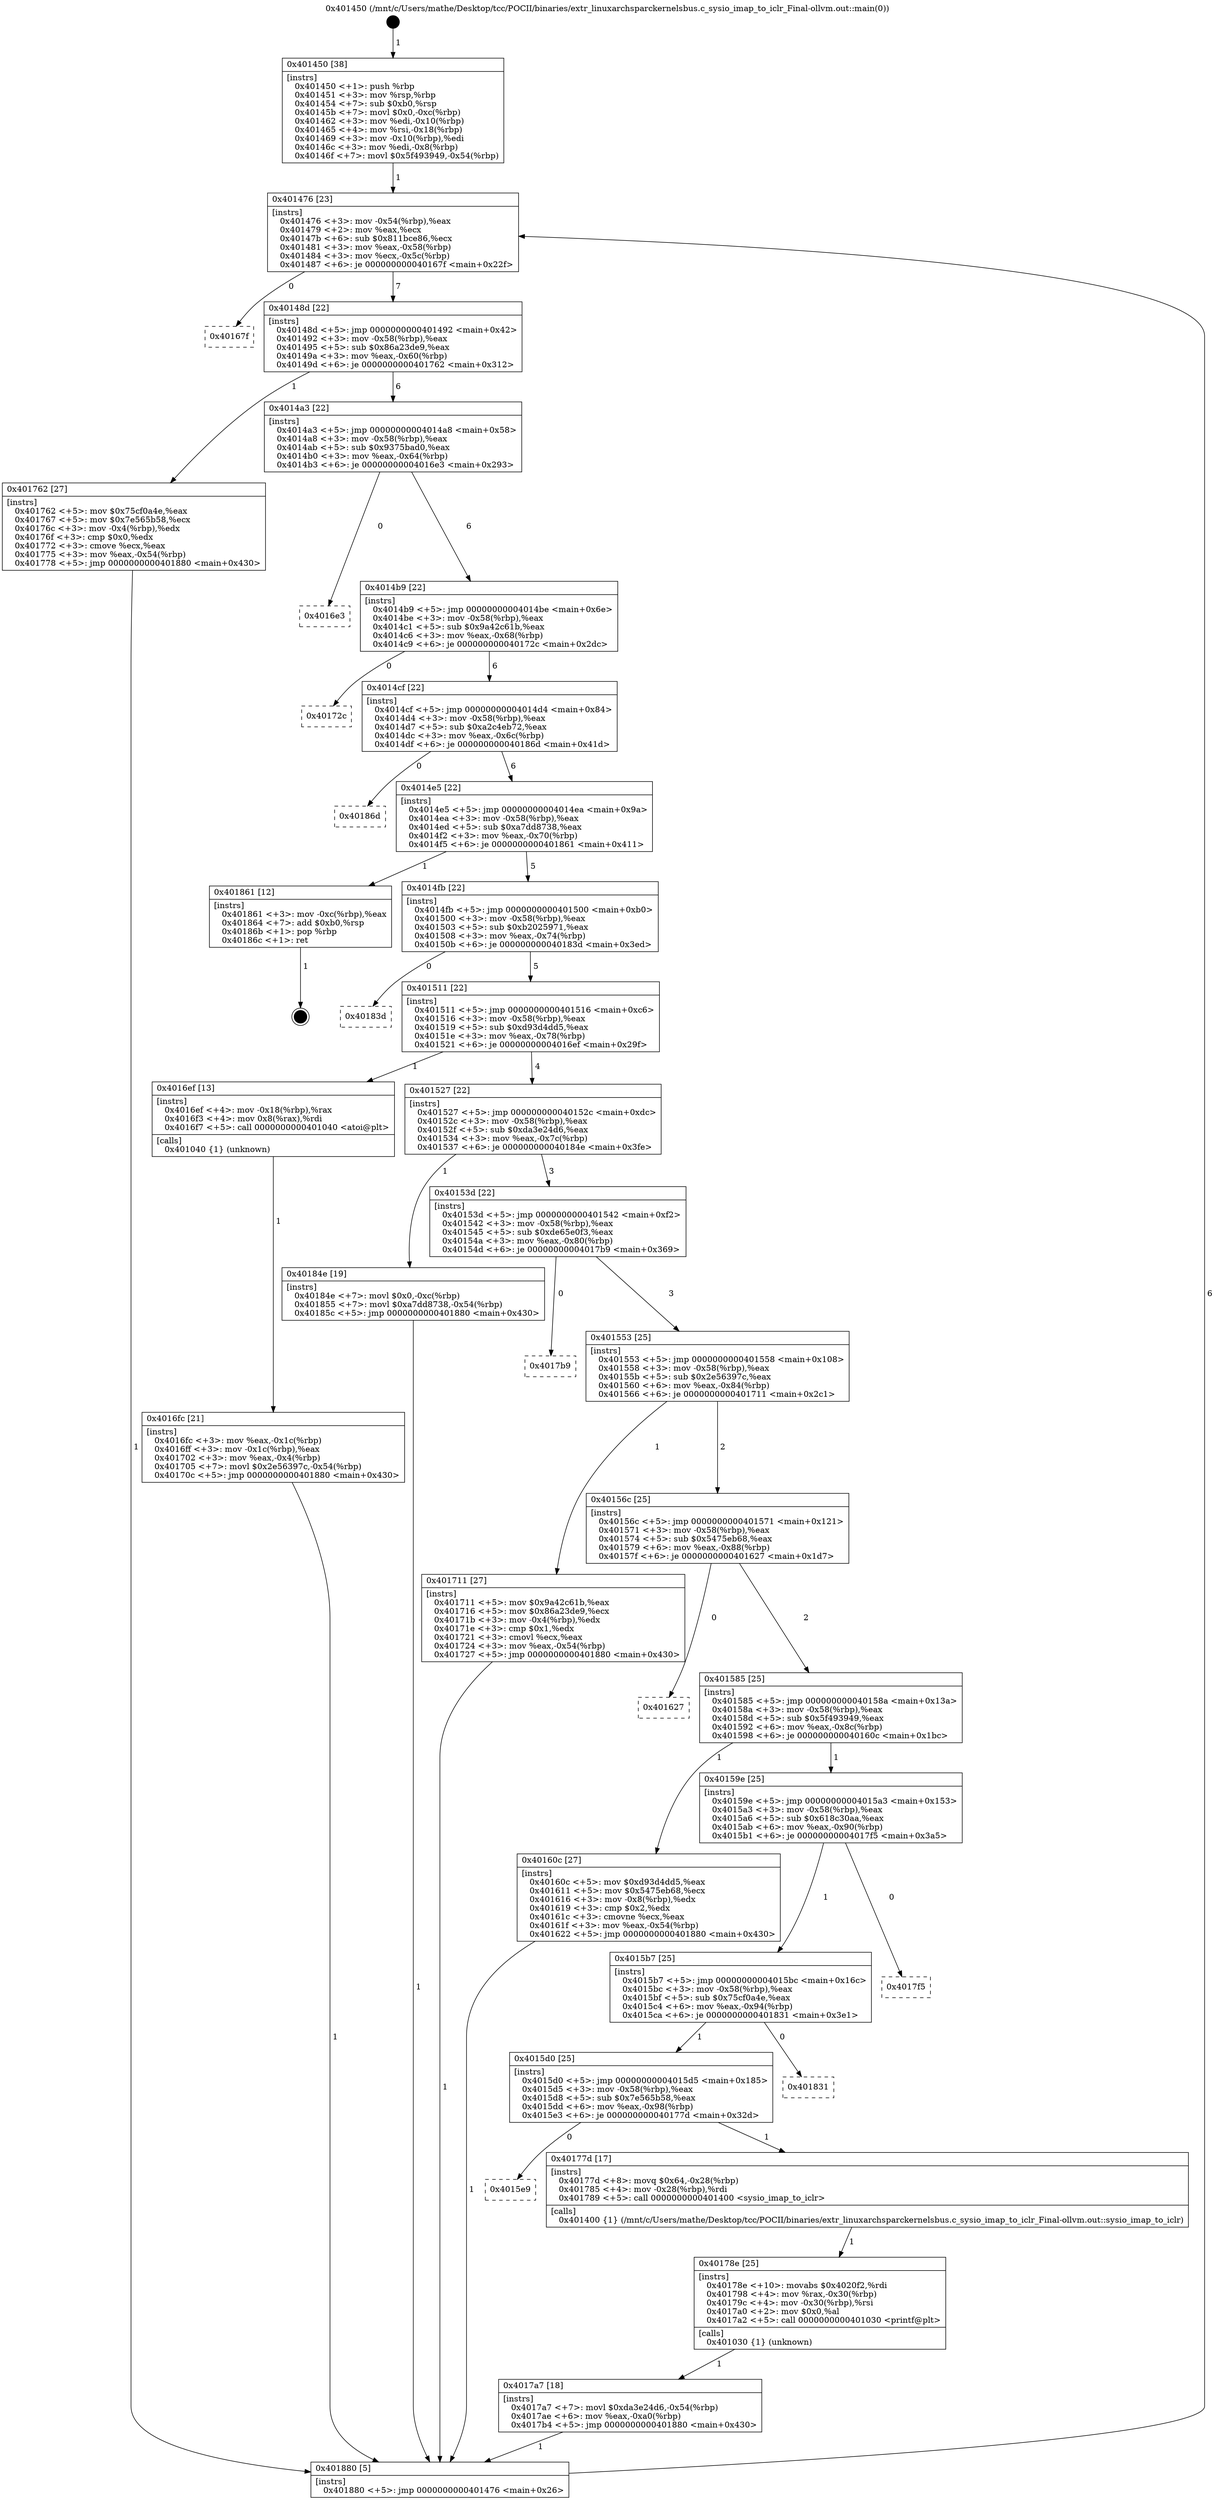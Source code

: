 digraph "0x401450" {
  label = "0x401450 (/mnt/c/Users/mathe/Desktop/tcc/POCII/binaries/extr_linuxarchsparckernelsbus.c_sysio_imap_to_iclr_Final-ollvm.out::main(0))"
  labelloc = "t"
  node[shape=record]

  Entry [label="",width=0.3,height=0.3,shape=circle,fillcolor=black,style=filled]
  "0x401476" [label="{
     0x401476 [23]\l
     | [instrs]\l
     &nbsp;&nbsp;0x401476 \<+3\>: mov -0x54(%rbp),%eax\l
     &nbsp;&nbsp;0x401479 \<+2\>: mov %eax,%ecx\l
     &nbsp;&nbsp;0x40147b \<+6\>: sub $0x811bce86,%ecx\l
     &nbsp;&nbsp;0x401481 \<+3\>: mov %eax,-0x58(%rbp)\l
     &nbsp;&nbsp;0x401484 \<+3\>: mov %ecx,-0x5c(%rbp)\l
     &nbsp;&nbsp;0x401487 \<+6\>: je 000000000040167f \<main+0x22f\>\l
  }"]
  "0x40167f" [label="{
     0x40167f\l
  }", style=dashed]
  "0x40148d" [label="{
     0x40148d [22]\l
     | [instrs]\l
     &nbsp;&nbsp;0x40148d \<+5\>: jmp 0000000000401492 \<main+0x42\>\l
     &nbsp;&nbsp;0x401492 \<+3\>: mov -0x58(%rbp),%eax\l
     &nbsp;&nbsp;0x401495 \<+5\>: sub $0x86a23de9,%eax\l
     &nbsp;&nbsp;0x40149a \<+3\>: mov %eax,-0x60(%rbp)\l
     &nbsp;&nbsp;0x40149d \<+6\>: je 0000000000401762 \<main+0x312\>\l
  }"]
  Exit [label="",width=0.3,height=0.3,shape=circle,fillcolor=black,style=filled,peripheries=2]
  "0x401762" [label="{
     0x401762 [27]\l
     | [instrs]\l
     &nbsp;&nbsp;0x401762 \<+5\>: mov $0x75cf0a4e,%eax\l
     &nbsp;&nbsp;0x401767 \<+5\>: mov $0x7e565b58,%ecx\l
     &nbsp;&nbsp;0x40176c \<+3\>: mov -0x4(%rbp),%edx\l
     &nbsp;&nbsp;0x40176f \<+3\>: cmp $0x0,%edx\l
     &nbsp;&nbsp;0x401772 \<+3\>: cmove %ecx,%eax\l
     &nbsp;&nbsp;0x401775 \<+3\>: mov %eax,-0x54(%rbp)\l
     &nbsp;&nbsp;0x401778 \<+5\>: jmp 0000000000401880 \<main+0x430\>\l
  }"]
  "0x4014a3" [label="{
     0x4014a3 [22]\l
     | [instrs]\l
     &nbsp;&nbsp;0x4014a3 \<+5\>: jmp 00000000004014a8 \<main+0x58\>\l
     &nbsp;&nbsp;0x4014a8 \<+3\>: mov -0x58(%rbp),%eax\l
     &nbsp;&nbsp;0x4014ab \<+5\>: sub $0x9375bad0,%eax\l
     &nbsp;&nbsp;0x4014b0 \<+3\>: mov %eax,-0x64(%rbp)\l
     &nbsp;&nbsp;0x4014b3 \<+6\>: je 00000000004016e3 \<main+0x293\>\l
  }"]
  "0x4017a7" [label="{
     0x4017a7 [18]\l
     | [instrs]\l
     &nbsp;&nbsp;0x4017a7 \<+7\>: movl $0xda3e24d6,-0x54(%rbp)\l
     &nbsp;&nbsp;0x4017ae \<+6\>: mov %eax,-0xa0(%rbp)\l
     &nbsp;&nbsp;0x4017b4 \<+5\>: jmp 0000000000401880 \<main+0x430\>\l
  }"]
  "0x4016e3" [label="{
     0x4016e3\l
  }", style=dashed]
  "0x4014b9" [label="{
     0x4014b9 [22]\l
     | [instrs]\l
     &nbsp;&nbsp;0x4014b9 \<+5\>: jmp 00000000004014be \<main+0x6e\>\l
     &nbsp;&nbsp;0x4014be \<+3\>: mov -0x58(%rbp),%eax\l
     &nbsp;&nbsp;0x4014c1 \<+5\>: sub $0x9a42c61b,%eax\l
     &nbsp;&nbsp;0x4014c6 \<+3\>: mov %eax,-0x68(%rbp)\l
     &nbsp;&nbsp;0x4014c9 \<+6\>: je 000000000040172c \<main+0x2dc\>\l
  }"]
  "0x40178e" [label="{
     0x40178e [25]\l
     | [instrs]\l
     &nbsp;&nbsp;0x40178e \<+10\>: movabs $0x4020f2,%rdi\l
     &nbsp;&nbsp;0x401798 \<+4\>: mov %rax,-0x30(%rbp)\l
     &nbsp;&nbsp;0x40179c \<+4\>: mov -0x30(%rbp),%rsi\l
     &nbsp;&nbsp;0x4017a0 \<+2\>: mov $0x0,%al\l
     &nbsp;&nbsp;0x4017a2 \<+5\>: call 0000000000401030 \<printf@plt\>\l
     | [calls]\l
     &nbsp;&nbsp;0x401030 \{1\} (unknown)\l
  }"]
  "0x40172c" [label="{
     0x40172c\l
  }", style=dashed]
  "0x4014cf" [label="{
     0x4014cf [22]\l
     | [instrs]\l
     &nbsp;&nbsp;0x4014cf \<+5\>: jmp 00000000004014d4 \<main+0x84\>\l
     &nbsp;&nbsp;0x4014d4 \<+3\>: mov -0x58(%rbp),%eax\l
     &nbsp;&nbsp;0x4014d7 \<+5\>: sub $0xa2c4eb72,%eax\l
     &nbsp;&nbsp;0x4014dc \<+3\>: mov %eax,-0x6c(%rbp)\l
     &nbsp;&nbsp;0x4014df \<+6\>: je 000000000040186d \<main+0x41d\>\l
  }"]
  "0x4015e9" [label="{
     0x4015e9\l
  }", style=dashed]
  "0x40186d" [label="{
     0x40186d\l
  }", style=dashed]
  "0x4014e5" [label="{
     0x4014e5 [22]\l
     | [instrs]\l
     &nbsp;&nbsp;0x4014e5 \<+5\>: jmp 00000000004014ea \<main+0x9a\>\l
     &nbsp;&nbsp;0x4014ea \<+3\>: mov -0x58(%rbp),%eax\l
     &nbsp;&nbsp;0x4014ed \<+5\>: sub $0xa7dd8738,%eax\l
     &nbsp;&nbsp;0x4014f2 \<+3\>: mov %eax,-0x70(%rbp)\l
     &nbsp;&nbsp;0x4014f5 \<+6\>: je 0000000000401861 \<main+0x411\>\l
  }"]
  "0x40177d" [label="{
     0x40177d [17]\l
     | [instrs]\l
     &nbsp;&nbsp;0x40177d \<+8\>: movq $0x64,-0x28(%rbp)\l
     &nbsp;&nbsp;0x401785 \<+4\>: mov -0x28(%rbp),%rdi\l
     &nbsp;&nbsp;0x401789 \<+5\>: call 0000000000401400 \<sysio_imap_to_iclr\>\l
     | [calls]\l
     &nbsp;&nbsp;0x401400 \{1\} (/mnt/c/Users/mathe/Desktop/tcc/POCII/binaries/extr_linuxarchsparckernelsbus.c_sysio_imap_to_iclr_Final-ollvm.out::sysio_imap_to_iclr)\l
  }"]
  "0x401861" [label="{
     0x401861 [12]\l
     | [instrs]\l
     &nbsp;&nbsp;0x401861 \<+3\>: mov -0xc(%rbp),%eax\l
     &nbsp;&nbsp;0x401864 \<+7\>: add $0xb0,%rsp\l
     &nbsp;&nbsp;0x40186b \<+1\>: pop %rbp\l
     &nbsp;&nbsp;0x40186c \<+1\>: ret\l
  }"]
  "0x4014fb" [label="{
     0x4014fb [22]\l
     | [instrs]\l
     &nbsp;&nbsp;0x4014fb \<+5\>: jmp 0000000000401500 \<main+0xb0\>\l
     &nbsp;&nbsp;0x401500 \<+3\>: mov -0x58(%rbp),%eax\l
     &nbsp;&nbsp;0x401503 \<+5\>: sub $0xb2025971,%eax\l
     &nbsp;&nbsp;0x401508 \<+3\>: mov %eax,-0x74(%rbp)\l
     &nbsp;&nbsp;0x40150b \<+6\>: je 000000000040183d \<main+0x3ed\>\l
  }"]
  "0x4015d0" [label="{
     0x4015d0 [25]\l
     | [instrs]\l
     &nbsp;&nbsp;0x4015d0 \<+5\>: jmp 00000000004015d5 \<main+0x185\>\l
     &nbsp;&nbsp;0x4015d5 \<+3\>: mov -0x58(%rbp),%eax\l
     &nbsp;&nbsp;0x4015d8 \<+5\>: sub $0x7e565b58,%eax\l
     &nbsp;&nbsp;0x4015dd \<+6\>: mov %eax,-0x98(%rbp)\l
     &nbsp;&nbsp;0x4015e3 \<+6\>: je 000000000040177d \<main+0x32d\>\l
  }"]
  "0x40183d" [label="{
     0x40183d\l
  }", style=dashed]
  "0x401511" [label="{
     0x401511 [22]\l
     | [instrs]\l
     &nbsp;&nbsp;0x401511 \<+5\>: jmp 0000000000401516 \<main+0xc6\>\l
     &nbsp;&nbsp;0x401516 \<+3\>: mov -0x58(%rbp),%eax\l
     &nbsp;&nbsp;0x401519 \<+5\>: sub $0xd93d4dd5,%eax\l
     &nbsp;&nbsp;0x40151e \<+3\>: mov %eax,-0x78(%rbp)\l
     &nbsp;&nbsp;0x401521 \<+6\>: je 00000000004016ef \<main+0x29f\>\l
  }"]
  "0x401831" [label="{
     0x401831\l
  }", style=dashed]
  "0x4016ef" [label="{
     0x4016ef [13]\l
     | [instrs]\l
     &nbsp;&nbsp;0x4016ef \<+4\>: mov -0x18(%rbp),%rax\l
     &nbsp;&nbsp;0x4016f3 \<+4\>: mov 0x8(%rax),%rdi\l
     &nbsp;&nbsp;0x4016f7 \<+5\>: call 0000000000401040 \<atoi@plt\>\l
     | [calls]\l
     &nbsp;&nbsp;0x401040 \{1\} (unknown)\l
  }"]
  "0x401527" [label="{
     0x401527 [22]\l
     | [instrs]\l
     &nbsp;&nbsp;0x401527 \<+5\>: jmp 000000000040152c \<main+0xdc\>\l
     &nbsp;&nbsp;0x40152c \<+3\>: mov -0x58(%rbp),%eax\l
     &nbsp;&nbsp;0x40152f \<+5\>: sub $0xda3e24d6,%eax\l
     &nbsp;&nbsp;0x401534 \<+3\>: mov %eax,-0x7c(%rbp)\l
     &nbsp;&nbsp;0x401537 \<+6\>: je 000000000040184e \<main+0x3fe\>\l
  }"]
  "0x4015b7" [label="{
     0x4015b7 [25]\l
     | [instrs]\l
     &nbsp;&nbsp;0x4015b7 \<+5\>: jmp 00000000004015bc \<main+0x16c\>\l
     &nbsp;&nbsp;0x4015bc \<+3\>: mov -0x58(%rbp),%eax\l
     &nbsp;&nbsp;0x4015bf \<+5\>: sub $0x75cf0a4e,%eax\l
     &nbsp;&nbsp;0x4015c4 \<+6\>: mov %eax,-0x94(%rbp)\l
     &nbsp;&nbsp;0x4015ca \<+6\>: je 0000000000401831 \<main+0x3e1\>\l
  }"]
  "0x40184e" [label="{
     0x40184e [19]\l
     | [instrs]\l
     &nbsp;&nbsp;0x40184e \<+7\>: movl $0x0,-0xc(%rbp)\l
     &nbsp;&nbsp;0x401855 \<+7\>: movl $0xa7dd8738,-0x54(%rbp)\l
     &nbsp;&nbsp;0x40185c \<+5\>: jmp 0000000000401880 \<main+0x430\>\l
  }"]
  "0x40153d" [label="{
     0x40153d [22]\l
     | [instrs]\l
     &nbsp;&nbsp;0x40153d \<+5\>: jmp 0000000000401542 \<main+0xf2\>\l
     &nbsp;&nbsp;0x401542 \<+3\>: mov -0x58(%rbp),%eax\l
     &nbsp;&nbsp;0x401545 \<+5\>: sub $0xde65e0f3,%eax\l
     &nbsp;&nbsp;0x40154a \<+3\>: mov %eax,-0x80(%rbp)\l
     &nbsp;&nbsp;0x40154d \<+6\>: je 00000000004017b9 \<main+0x369\>\l
  }"]
  "0x4017f5" [label="{
     0x4017f5\l
  }", style=dashed]
  "0x4017b9" [label="{
     0x4017b9\l
  }", style=dashed]
  "0x401553" [label="{
     0x401553 [25]\l
     | [instrs]\l
     &nbsp;&nbsp;0x401553 \<+5\>: jmp 0000000000401558 \<main+0x108\>\l
     &nbsp;&nbsp;0x401558 \<+3\>: mov -0x58(%rbp),%eax\l
     &nbsp;&nbsp;0x40155b \<+5\>: sub $0x2e56397c,%eax\l
     &nbsp;&nbsp;0x401560 \<+6\>: mov %eax,-0x84(%rbp)\l
     &nbsp;&nbsp;0x401566 \<+6\>: je 0000000000401711 \<main+0x2c1\>\l
  }"]
  "0x4016fc" [label="{
     0x4016fc [21]\l
     | [instrs]\l
     &nbsp;&nbsp;0x4016fc \<+3\>: mov %eax,-0x1c(%rbp)\l
     &nbsp;&nbsp;0x4016ff \<+3\>: mov -0x1c(%rbp),%eax\l
     &nbsp;&nbsp;0x401702 \<+3\>: mov %eax,-0x4(%rbp)\l
     &nbsp;&nbsp;0x401705 \<+7\>: movl $0x2e56397c,-0x54(%rbp)\l
     &nbsp;&nbsp;0x40170c \<+5\>: jmp 0000000000401880 \<main+0x430\>\l
  }"]
  "0x401711" [label="{
     0x401711 [27]\l
     | [instrs]\l
     &nbsp;&nbsp;0x401711 \<+5\>: mov $0x9a42c61b,%eax\l
     &nbsp;&nbsp;0x401716 \<+5\>: mov $0x86a23de9,%ecx\l
     &nbsp;&nbsp;0x40171b \<+3\>: mov -0x4(%rbp),%edx\l
     &nbsp;&nbsp;0x40171e \<+3\>: cmp $0x1,%edx\l
     &nbsp;&nbsp;0x401721 \<+3\>: cmovl %ecx,%eax\l
     &nbsp;&nbsp;0x401724 \<+3\>: mov %eax,-0x54(%rbp)\l
     &nbsp;&nbsp;0x401727 \<+5\>: jmp 0000000000401880 \<main+0x430\>\l
  }"]
  "0x40156c" [label="{
     0x40156c [25]\l
     | [instrs]\l
     &nbsp;&nbsp;0x40156c \<+5\>: jmp 0000000000401571 \<main+0x121\>\l
     &nbsp;&nbsp;0x401571 \<+3\>: mov -0x58(%rbp),%eax\l
     &nbsp;&nbsp;0x401574 \<+5\>: sub $0x5475eb68,%eax\l
     &nbsp;&nbsp;0x401579 \<+6\>: mov %eax,-0x88(%rbp)\l
     &nbsp;&nbsp;0x40157f \<+6\>: je 0000000000401627 \<main+0x1d7\>\l
  }"]
  "0x401450" [label="{
     0x401450 [38]\l
     | [instrs]\l
     &nbsp;&nbsp;0x401450 \<+1\>: push %rbp\l
     &nbsp;&nbsp;0x401451 \<+3\>: mov %rsp,%rbp\l
     &nbsp;&nbsp;0x401454 \<+7\>: sub $0xb0,%rsp\l
     &nbsp;&nbsp;0x40145b \<+7\>: movl $0x0,-0xc(%rbp)\l
     &nbsp;&nbsp;0x401462 \<+3\>: mov %edi,-0x10(%rbp)\l
     &nbsp;&nbsp;0x401465 \<+4\>: mov %rsi,-0x18(%rbp)\l
     &nbsp;&nbsp;0x401469 \<+3\>: mov -0x10(%rbp),%edi\l
     &nbsp;&nbsp;0x40146c \<+3\>: mov %edi,-0x8(%rbp)\l
     &nbsp;&nbsp;0x40146f \<+7\>: movl $0x5f493949,-0x54(%rbp)\l
  }"]
  "0x401627" [label="{
     0x401627\l
  }", style=dashed]
  "0x401585" [label="{
     0x401585 [25]\l
     | [instrs]\l
     &nbsp;&nbsp;0x401585 \<+5\>: jmp 000000000040158a \<main+0x13a\>\l
     &nbsp;&nbsp;0x40158a \<+3\>: mov -0x58(%rbp),%eax\l
     &nbsp;&nbsp;0x40158d \<+5\>: sub $0x5f493949,%eax\l
     &nbsp;&nbsp;0x401592 \<+6\>: mov %eax,-0x8c(%rbp)\l
     &nbsp;&nbsp;0x401598 \<+6\>: je 000000000040160c \<main+0x1bc\>\l
  }"]
  "0x401880" [label="{
     0x401880 [5]\l
     | [instrs]\l
     &nbsp;&nbsp;0x401880 \<+5\>: jmp 0000000000401476 \<main+0x26\>\l
  }"]
  "0x40160c" [label="{
     0x40160c [27]\l
     | [instrs]\l
     &nbsp;&nbsp;0x40160c \<+5\>: mov $0xd93d4dd5,%eax\l
     &nbsp;&nbsp;0x401611 \<+5\>: mov $0x5475eb68,%ecx\l
     &nbsp;&nbsp;0x401616 \<+3\>: mov -0x8(%rbp),%edx\l
     &nbsp;&nbsp;0x401619 \<+3\>: cmp $0x2,%edx\l
     &nbsp;&nbsp;0x40161c \<+3\>: cmovne %ecx,%eax\l
     &nbsp;&nbsp;0x40161f \<+3\>: mov %eax,-0x54(%rbp)\l
     &nbsp;&nbsp;0x401622 \<+5\>: jmp 0000000000401880 \<main+0x430\>\l
  }"]
  "0x40159e" [label="{
     0x40159e [25]\l
     | [instrs]\l
     &nbsp;&nbsp;0x40159e \<+5\>: jmp 00000000004015a3 \<main+0x153\>\l
     &nbsp;&nbsp;0x4015a3 \<+3\>: mov -0x58(%rbp),%eax\l
     &nbsp;&nbsp;0x4015a6 \<+5\>: sub $0x618c30aa,%eax\l
     &nbsp;&nbsp;0x4015ab \<+6\>: mov %eax,-0x90(%rbp)\l
     &nbsp;&nbsp;0x4015b1 \<+6\>: je 00000000004017f5 \<main+0x3a5\>\l
  }"]
  Entry -> "0x401450" [label=" 1"]
  "0x401476" -> "0x40167f" [label=" 0"]
  "0x401476" -> "0x40148d" [label=" 7"]
  "0x401861" -> Exit [label=" 1"]
  "0x40148d" -> "0x401762" [label=" 1"]
  "0x40148d" -> "0x4014a3" [label=" 6"]
  "0x40184e" -> "0x401880" [label=" 1"]
  "0x4014a3" -> "0x4016e3" [label=" 0"]
  "0x4014a3" -> "0x4014b9" [label=" 6"]
  "0x4017a7" -> "0x401880" [label=" 1"]
  "0x4014b9" -> "0x40172c" [label=" 0"]
  "0x4014b9" -> "0x4014cf" [label=" 6"]
  "0x40178e" -> "0x4017a7" [label=" 1"]
  "0x4014cf" -> "0x40186d" [label=" 0"]
  "0x4014cf" -> "0x4014e5" [label=" 6"]
  "0x40177d" -> "0x40178e" [label=" 1"]
  "0x4014e5" -> "0x401861" [label=" 1"]
  "0x4014e5" -> "0x4014fb" [label=" 5"]
  "0x4015d0" -> "0x4015e9" [label=" 0"]
  "0x4014fb" -> "0x40183d" [label=" 0"]
  "0x4014fb" -> "0x401511" [label=" 5"]
  "0x4015d0" -> "0x40177d" [label=" 1"]
  "0x401511" -> "0x4016ef" [label=" 1"]
  "0x401511" -> "0x401527" [label=" 4"]
  "0x4015b7" -> "0x4015d0" [label=" 1"]
  "0x401527" -> "0x40184e" [label=" 1"]
  "0x401527" -> "0x40153d" [label=" 3"]
  "0x4015b7" -> "0x401831" [label=" 0"]
  "0x40153d" -> "0x4017b9" [label=" 0"]
  "0x40153d" -> "0x401553" [label=" 3"]
  "0x40159e" -> "0x4015b7" [label=" 1"]
  "0x401553" -> "0x401711" [label=" 1"]
  "0x401553" -> "0x40156c" [label=" 2"]
  "0x40159e" -> "0x4017f5" [label=" 0"]
  "0x40156c" -> "0x401627" [label=" 0"]
  "0x40156c" -> "0x401585" [label=" 2"]
  "0x401762" -> "0x401880" [label=" 1"]
  "0x401585" -> "0x40160c" [label=" 1"]
  "0x401585" -> "0x40159e" [label=" 1"]
  "0x40160c" -> "0x401880" [label=" 1"]
  "0x401450" -> "0x401476" [label=" 1"]
  "0x401880" -> "0x401476" [label=" 6"]
  "0x4016ef" -> "0x4016fc" [label=" 1"]
  "0x4016fc" -> "0x401880" [label=" 1"]
  "0x401711" -> "0x401880" [label=" 1"]
}
